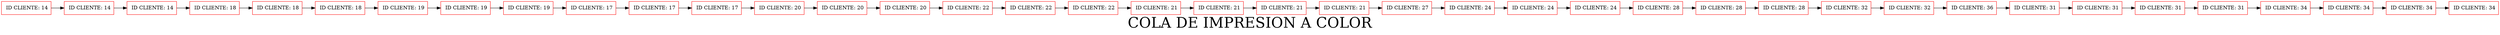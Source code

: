 digraph G { 
node[shape=box, color=red];
label="COLA DE IMPRESION A COLOR";
fontsize = 40;
nodo2061475679[label=" ID CLIENTE: 14"]
nodo140435067[label=" ID CLIENTE: 14"]
nodo1450495309[label=" ID CLIENTE: 14"]
nodo1670782018[label=" ID CLIENTE: 18"]
nodo1706377736[label=" ID CLIENTE: 18"]
nodo468121027[label=" ID CLIENTE: 18"]
nodo1804094807[label=" ID CLIENTE: 19"]
nodo951007336[label=" ID CLIENTE: 19"]
nodo2001049719[label=" ID CLIENTE: 19"]
nodo1528902577[label=" ID CLIENTE: 17"]
nodo1927950199[label=" ID CLIENTE: 17"]
nodo868693306[label=" ID CLIENTE: 17"]
nodo189568618[label=" ID CLIENTE: 20"]
nodo793589513[label=" ID CLIENTE: 20"]
nodo1313922862[label=" ID CLIENTE: 20"]
nodo495053715[label=" ID CLIENTE: 22"]
nodo1922154895[label=" ID CLIENTE: 22"]
nodo883049899[label=" ID CLIENTE: 22"]
nodo2093176254[label=" ID CLIENTE: 21"]
nodo1854731462[label=" ID CLIENTE: 21"]
nodo317574433[label=" ID CLIENTE: 21"]
nodo885284298[label=" ID CLIENTE: 21"]
nodo1389133897[label=" ID CLIENTE: 27"]
nodo1534030866[label=" ID CLIENTE: 24"]
nodo664223387[label=" ID CLIENTE: 24"]
nodo824909230[label=" ID CLIENTE: 24"]
nodo122883338[label=" ID CLIENTE: 28"]
nodo666641942[label=" ID CLIENTE: 28"]
nodo960604060[label=" ID CLIENTE: 28"]
nodo1560911714[label=" ID CLIENTE: 32"]
nodo939047783[label=" ID CLIENTE: 32"]
nodo1237514926[label=" ID CLIENTE: 36"]
nodo548246552[label=" ID CLIENTE: 31"]
nodo835648992[label=" ID CLIENTE: 31"]
nodo1134517053[label=" ID CLIENTE: 31"]
nodo492228202[label=" ID CLIENTE: 31"]
nodo1109371569[label=" ID CLIENTE: 34"]
nodo728890494[label=" ID CLIENTE: 34"]
nodo1558600329[label=" ID CLIENTE: 34"]
nodo636718812[label=" ID CLIENTE: 34"]
nodo2061475679 -> nodo140435067;
nodo140435067 -> nodo1450495309;
nodo1450495309 -> nodo1670782018;
nodo1670782018 -> nodo1706377736;
nodo1706377736 -> nodo468121027;
nodo468121027 -> nodo1804094807;
nodo1804094807 -> nodo951007336;
nodo951007336 -> nodo2001049719;
nodo2001049719 -> nodo1528902577;
nodo1528902577 -> nodo1927950199;
nodo1927950199 -> nodo868693306;
nodo868693306 -> nodo189568618;
nodo189568618 -> nodo793589513;
nodo793589513 -> nodo1313922862;
nodo1313922862 -> nodo495053715;
nodo495053715 -> nodo1922154895;
nodo1922154895 -> nodo883049899;
nodo883049899 -> nodo2093176254;
nodo2093176254 -> nodo1854731462;
nodo1854731462 -> nodo317574433;
nodo317574433 -> nodo885284298;
nodo885284298 -> nodo1389133897;
nodo1389133897 -> nodo1534030866;
nodo1534030866 -> nodo664223387;
nodo664223387 -> nodo824909230;
nodo824909230 -> nodo122883338;
nodo122883338 -> nodo666641942;
nodo666641942 -> nodo960604060;
nodo960604060 -> nodo1560911714;
nodo1560911714 -> nodo939047783;
nodo939047783 -> nodo1237514926;
nodo1237514926 -> nodo548246552;
nodo548246552 -> nodo835648992;
nodo835648992 -> nodo1134517053;
nodo1134517053 -> nodo492228202;
nodo492228202 -> nodo1109371569;
nodo1109371569 -> nodo728890494;
nodo728890494 -> nodo1558600329;
nodo1558600329 -> nodo636718812;
rankdir=LR;
} 
